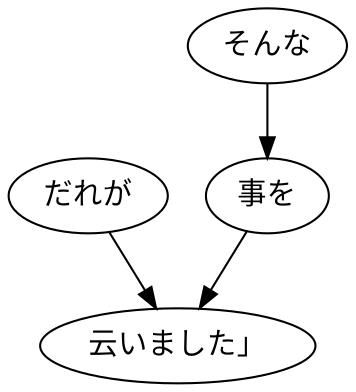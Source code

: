 digraph graph7807 {
	node0 [label="だれが"];
	node1 [label="そんな"];
	node2 [label="事を"];
	node3 [label="云いました」"];
	node0 -> node3;
	node1 -> node2;
	node2 -> node3;
}
